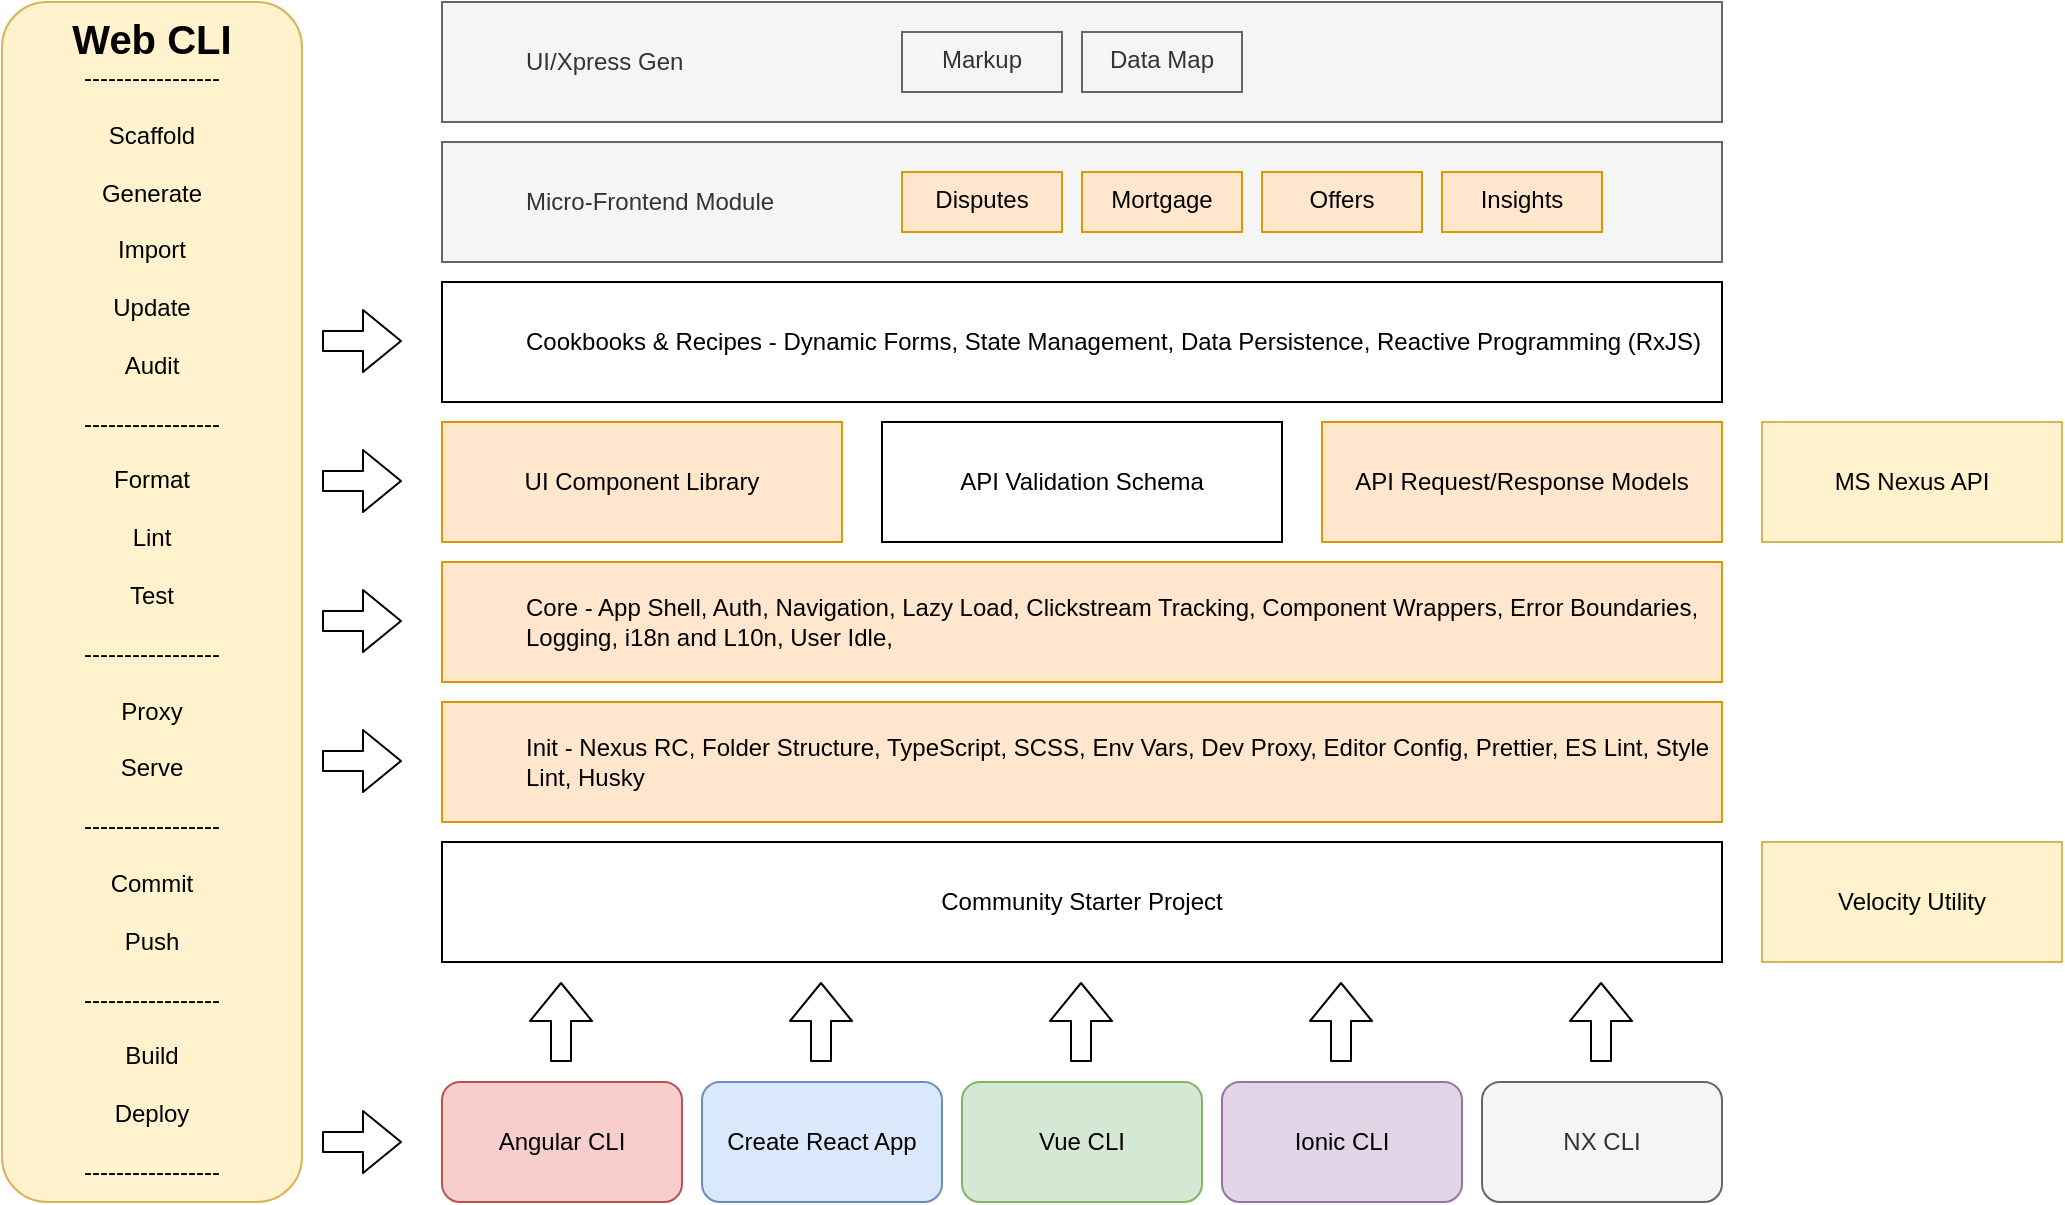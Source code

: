 <mxfile version="17.1.1" type="github">
  <diagram id="HEiGUlukCGZqpBvKubvR" name="Page-1">
    <mxGraphModel dx="1554" dy="908" grid="1" gridSize="10" guides="1" tooltips="1" connect="1" arrows="1" fold="1" page="1" pageScale="1" pageWidth="850" pageHeight="1100" math="0" shadow="0">
      <root>
        <mxCell id="0" />
        <mxCell id="1" parent="0" />
        <mxCell id="8d0RVLimi-yqicXbfbM0-1" value="Community Starter Project" style="rounded=0;whiteSpace=wrap;html=1;" parent="1" vertex="1">
          <mxGeometry x="230" y="430" width="640" height="60" as="geometry" />
        </mxCell>
        <mxCell id="8d0RVLimi-yqicXbfbM0-3" value="Angular CLI" style="rounded=1;whiteSpace=wrap;html=1;fillColor=#f8cecc;strokeColor=#b85450;" parent="1" vertex="1">
          <mxGeometry x="230" y="550" width="120" height="60" as="geometry" />
        </mxCell>
        <mxCell id="8d0RVLimi-yqicXbfbM0-4" value="Create React App" style="rounded=1;whiteSpace=wrap;html=1;fillColor=#dae8fc;strokeColor=#6c8ebf;" parent="1" vertex="1">
          <mxGeometry x="360" y="550" width="120" height="60" as="geometry" />
        </mxCell>
        <mxCell id="8d0RVLimi-yqicXbfbM0-5" value="Vue CLI" style="rounded=1;whiteSpace=wrap;html=1;fillColor=#d5e8d4;strokeColor=#82b366;" parent="1" vertex="1">
          <mxGeometry x="490" y="550" width="120" height="60" as="geometry" />
        </mxCell>
        <mxCell id="8d0RVLimi-yqicXbfbM0-6" value="Ionic CLI" style="rounded=1;whiteSpace=wrap;html=1;fillColor=#e1d5e7;strokeColor=#9673a6;" parent="1" vertex="1">
          <mxGeometry x="620" y="550" width="120" height="60" as="geometry" />
        </mxCell>
        <mxCell id="8d0RVLimi-yqicXbfbM0-7" value="&lt;b style=&quot;font-size: 20px&quot;&gt;Web CLI&lt;br&gt;&lt;/b&gt;-----------------&lt;br&gt;&lt;br&gt;Scaffold&lt;br&gt;&lt;br&gt;Generate&lt;br&gt;&lt;br&gt;Import&lt;br&gt;&lt;br&gt;Update&lt;br&gt;&lt;br&gt;Audit&lt;br&gt;&lt;br&gt;-----------------&lt;br&gt;&lt;br&gt;Format&lt;br&gt;&lt;br&gt;Lint&lt;br&gt;&lt;br&gt;Test&lt;br&gt;&lt;br&gt;-----------------&lt;br&gt;&lt;br&gt;Proxy&lt;br&gt;&lt;br&gt;Serve&lt;br&gt;&lt;br&gt;-----------------&lt;br&gt;&lt;br&gt;Commit&lt;br&gt;&lt;br&gt;Push&lt;br&gt;&lt;br&gt;-----------------&lt;br&gt;&lt;br&gt;Build&lt;br&gt;&lt;br&gt;Deploy&lt;br&gt;&lt;br&gt;-----------------" style="rounded=1;whiteSpace=wrap;html=1;fillColor=#fff2cc;strokeColor=#d6b656;verticalAlign=top;" parent="1" vertex="1">
          <mxGeometry x="10" y="10" width="150" height="600" as="geometry" />
        </mxCell>
        <mxCell id="8d0RVLimi-yqicXbfbM0-8" value="&lt;blockquote style=&quot;margin: 0 0 0 40px ; border: none ; padding: 0px&quot;&gt;Core - App Shell, Auth, Navigation, Lazy Load, Clickstream Tracking, Component Wrappers, Error Boundaries, Logging, i18n and L10n, User Idle,&amp;nbsp;&lt;/blockquote&gt;" style="rounded=0;whiteSpace=wrap;html=1;fillColor=#ffe6cc;strokeColor=#d79b00;align=left;" parent="1" vertex="1">
          <mxGeometry x="230" y="290" width="640" height="60" as="geometry" />
        </mxCell>
        <mxCell id="8d0RVLimi-yqicXbfbM0-9" value="&lt;blockquote style=&quot;margin: 0 0 0 40px ; border: none ; padding: 0px&quot;&gt;&lt;span&gt;Micro-Frontend Module&lt;/span&gt;&lt;/blockquote&gt;" style="rounded=0;whiteSpace=wrap;html=1;align=left;fillColor=#f5f5f5;fontColor=#333333;strokeColor=#666666;" parent="1" vertex="1">
          <mxGeometry x="230" y="80" width="640" height="60" as="geometry" />
        </mxCell>
        <mxCell id="8d0RVLimi-yqicXbfbM0-10" value="" style="shape=flexArrow;endArrow=classic;html=1;fillColor=#ffffff;" parent="1" edge="1">
          <mxGeometry width="50" height="50" relative="1" as="geometry">
            <mxPoint x="170" y="580" as="sourcePoint" />
            <mxPoint x="210" y="580" as="targetPoint" />
          </mxGeometry>
        </mxCell>
        <mxCell id="8d0RVLimi-yqicXbfbM0-11" value="" style="shape=flexArrow;endArrow=classic;html=1;fillColor=#ffffff;" parent="1" edge="1">
          <mxGeometry width="50" height="50" relative="1" as="geometry">
            <mxPoint x="289.5" y="540" as="sourcePoint" />
            <mxPoint x="289.5" y="500" as="targetPoint" />
          </mxGeometry>
        </mxCell>
        <mxCell id="8d0RVLimi-yqicXbfbM0-12" value="" style="shape=flexArrow;endArrow=classic;html=1;fillColor=#ffffff;" parent="1" edge="1">
          <mxGeometry width="50" height="50" relative="1" as="geometry">
            <mxPoint x="419.5" y="540" as="sourcePoint" />
            <mxPoint x="419.5" y="500" as="targetPoint" />
          </mxGeometry>
        </mxCell>
        <mxCell id="8d0RVLimi-yqicXbfbM0-13" value="" style="shape=flexArrow;endArrow=classic;html=1;fillColor=#ffffff;" parent="1" edge="1">
          <mxGeometry width="50" height="50" relative="1" as="geometry">
            <mxPoint x="549.5" y="540" as="sourcePoint" />
            <mxPoint x="549.5" y="500" as="targetPoint" />
          </mxGeometry>
        </mxCell>
        <mxCell id="8d0RVLimi-yqicXbfbM0-14" value="" style="shape=flexArrow;endArrow=classic;html=1;fillColor=#ffffff;" parent="1" edge="1">
          <mxGeometry width="50" height="50" relative="1" as="geometry">
            <mxPoint x="679.5" y="540" as="sourcePoint" />
            <mxPoint x="679.5" y="500" as="targetPoint" />
          </mxGeometry>
        </mxCell>
        <mxCell id="8d0RVLimi-yqicXbfbM0-15" value="" style="shape=flexArrow;endArrow=classic;html=1;fillColor=#ffffff;" parent="1" edge="1">
          <mxGeometry width="50" height="50" relative="1" as="geometry">
            <mxPoint x="170" y="319.5" as="sourcePoint" />
            <mxPoint x="210" y="319.5" as="targetPoint" />
          </mxGeometry>
        </mxCell>
        <mxCell id="8d0RVLimi-yqicXbfbM0-17" value="" style="shape=flexArrow;endArrow=classic;html=1;fillColor=#ffffff;" parent="1" edge="1">
          <mxGeometry width="50" height="50" relative="1" as="geometry">
            <mxPoint x="170" y="249.5" as="sourcePoint" />
            <mxPoint x="210" y="249.5" as="targetPoint" />
          </mxGeometry>
        </mxCell>
        <mxCell id="8d0RVLimi-yqicXbfbM0-18" value="&lt;blockquote style=&quot;margin: 0 0 0 40px ; border: none ; padding: 0px&quot;&gt;UI/Xpress Gen&lt;/blockquote&gt;" style="rounded=0;whiteSpace=wrap;html=1;align=left;fillColor=#f5f5f5;fontColor=#333333;strokeColor=#666666;" parent="1" vertex="1">
          <mxGeometry x="230" y="10" width="640" height="60" as="geometry" />
        </mxCell>
        <mxCell id="8d0RVLimi-yqicXbfbM0-19" value="&lt;blockquote style=&quot;margin: 0 0 0 40px ; border: none ; padding: 0px&quot;&gt;Cookbooks &amp;amp; Recipes - Dynamic Forms, State Management, Data Persistence, Reactive Programming (RxJS)&lt;/blockquote&gt;" style="rounded=0;whiteSpace=wrap;html=1;align=left;" parent="1" vertex="1">
          <mxGeometry x="230" y="150" width="640" height="60" as="geometry" />
        </mxCell>
        <mxCell id="8d0RVLimi-yqicXbfbM0-20" value="UI Component Library" style="rounded=0;whiteSpace=wrap;html=1;fillColor=#ffe6cc;strokeColor=#d79b00;" parent="1" vertex="1">
          <mxGeometry x="230" y="220" width="200" height="60" as="geometry" />
        </mxCell>
        <mxCell id="8d0RVLimi-yqicXbfbM0-21" value="API Request/Response Models" style="rounded=0;whiteSpace=wrap;html=1;fillColor=#ffe6cc;strokeColor=#d79b00;" parent="1" vertex="1">
          <mxGeometry x="670" y="220" width="200" height="60" as="geometry" />
        </mxCell>
        <mxCell id="8d0RVLimi-yqicXbfbM0-22" value="API Validation Schema" style="rounded=0;whiteSpace=wrap;html=1;" parent="1" vertex="1">
          <mxGeometry x="450" y="220" width="200" height="60" as="geometry" />
        </mxCell>
        <mxCell id="8d0RVLimi-yqicXbfbM0-23" value="" style="shape=flexArrow;endArrow=classic;html=1;fillColor=#ffffff;" parent="1" edge="1">
          <mxGeometry width="50" height="50" relative="1" as="geometry">
            <mxPoint x="170" y="179.5" as="sourcePoint" />
            <mxPoint x="210" y="179.5" as="targetPoint" />
          </mxGeometry>
        </mxCell>
        <mxCell id="8d0RVLimi-yqicXbfbM0-24" value="Velocity Utility" style="rounded=0;whiteSpace=wrap;html=1;fillColor=#fff2cc;strokeColor=#d6b656;" parent="1" vertex="1">
          <mxGeometry x="890" y="430" width="150" height="60" as="geometry" />
        </mxCell>
        <mxCell id="tLe-2WMdHiqMxx7N67UK-1" value="Disputes" style="rounded=0;whiteSpace=wrap;html=1;align=center;verticalAlign=top;fillColor=#ffe6cc;strokeColor=#d79b00;" parent="1" vertex="1">
          <mxGeometry x="460" y="95" width="80" height="30" as="geometry" />
        </mxCell>
        <mxCell id="tLe-2WMdHiqMxx7N67UK-2" value="Mortgage" style="rounded=0;whiteSpace=wrap;html=1;align=center;verticalAlign=top;fillColor=#ffe6cc;strokeColor=#d79b00;" parent="1" vertex="1">
          <mxGeometry x="550" y="95" width="80" height="30" as="geometry" />
        </mxCell>
        <mxCell id="tLe-2WMdHiqMxx7N67UK-3" value="Offers" style="rounded=0;whiteSpace=wrap;html=1;align=center;verticalAlign=top;fillColor=#ffe6cc;strokeColor=#d79b00;" parent="1" vertex="1">
          <mxGeometry x="640" y="95" width="80" height="30" as="geometry" />
        </mxCell>
        <mxCell id="tLe-2WMdHiqMxx7N67UK-4" value="Insights" style="rounded=0;whiteSpace=wrap;html=1;align=center;verticalAlign=top;fillColor=#ffe6cc;strokeColor=#d79b00;" parent="1" vertex="1">
          <mxGeometry x="730" y="95" width="80" height="30" as="geometry" />
        </mxCell>
        <mxCell id="tLe-2WMdHiqMxx7N67UK-6" value="NX CLI" style="rounded=1;whiteSpace=wrap;html=1;fillColor=#f5f5f5;strokeColor=#666666;fontColor=#333333;" parent="1" vertex="1">
          <mxGeometry x="750" y="550" width="120" height="60" as="geometry" />
        </mxCell>
        <mxCell id="tLe-2WMdHiqMxx7N67UK-7" value="" style="shape=flexArrow;endArrow=classic;html=1;fillColor=#ffffff;" parent="1" edge="1">
          <mxGeometry width="50" height="50" relative="1" as="geometry">
            <mxPoint x="809.5" y="540" as="sourcePoint" />
            <mxPoint x="809.5" y="500" as="targetPoint" />
          </mxGeometry>
        </mxCell>
        <mxCell id="tLe-2WMdHiqMxx7N67UK-8" value="Markup" style="rounded=0;whiteSpace=wrap;html=1;align=center;verticalAlign=top;fillColor=#f5f5f5;fontColor=#333333;strokeColor=#666666;" parent="1" vertex="1">
          <mxGeometry x="460" y="25" width="80" height="30" as="geometry" />
        </mxCell>
        <mxCell id="tLe-2WMdHiqMxx7N67UK-9" value="Data Map" style="rounded=0;whiteSpace=wrap;html=1;align=center;verticalAlign=top;fillColor=#f5f5f5;fontColor=#333333;strokeColor=#666666;" parent="1" vertex="1">
          <mxGeometry x="550" y="25" width="80" height="30" as="geometry" />
        </mxCell>
        <mxCell id="tLe-2WMdHiqMxx7N67UK-10" value="&lt;blockquote style=&quot;margin: 0 0 0 40px ; border: none ; padding: 0px&quot;&gt;Init - Nexus RC, Folder Structure, TypeScript, SCSS, Env Vars, Dev Proxy, Editor Config, Prettier, ES Lint, Style Lint, Husky&lt;/blockquote&gt;" style="rounded=0;whiteSpace=wrap;html=1;fillColor=#ffe6cc;strokeColor=#d79b00;align=left;" parent="1" vertex="1">
          <mxGeometry x="230" y="360" width="640" height="60" as="geometry" />
        </mxCell>
        <mxCell id="tLe-2WMdHiqMxx7N67UK-11" value="" style="shape=flexArrow;endArrow=classic;html=1;fillColor=#ffffff;" parent="1" edge="1">
          <mxGeometry width="50" height="50" relative="1" as="geometry">
            <mxPoint x="170" y="389.5" as="sourcePoint" />
            <mxPoint x="210" y="389.5" as="targetPoint" />
          </mxGeometry>
        </mxCell>
        <mxCell id="4MPpFSGKou55jzCAV7dB-1" value="MS Nexus API" style="rounded=0;whiteSpace=wrap;html=1;fillColor=#fff2cc;strokeColor=#d6b656;" vertex="1" parent="1">
          <mxGeometry x="890" y="220" width="150" height="60" as="geometry" />
        </mxCell>
      </root>
    </mxGraphModel>
  </diagram>
</mxfile>
